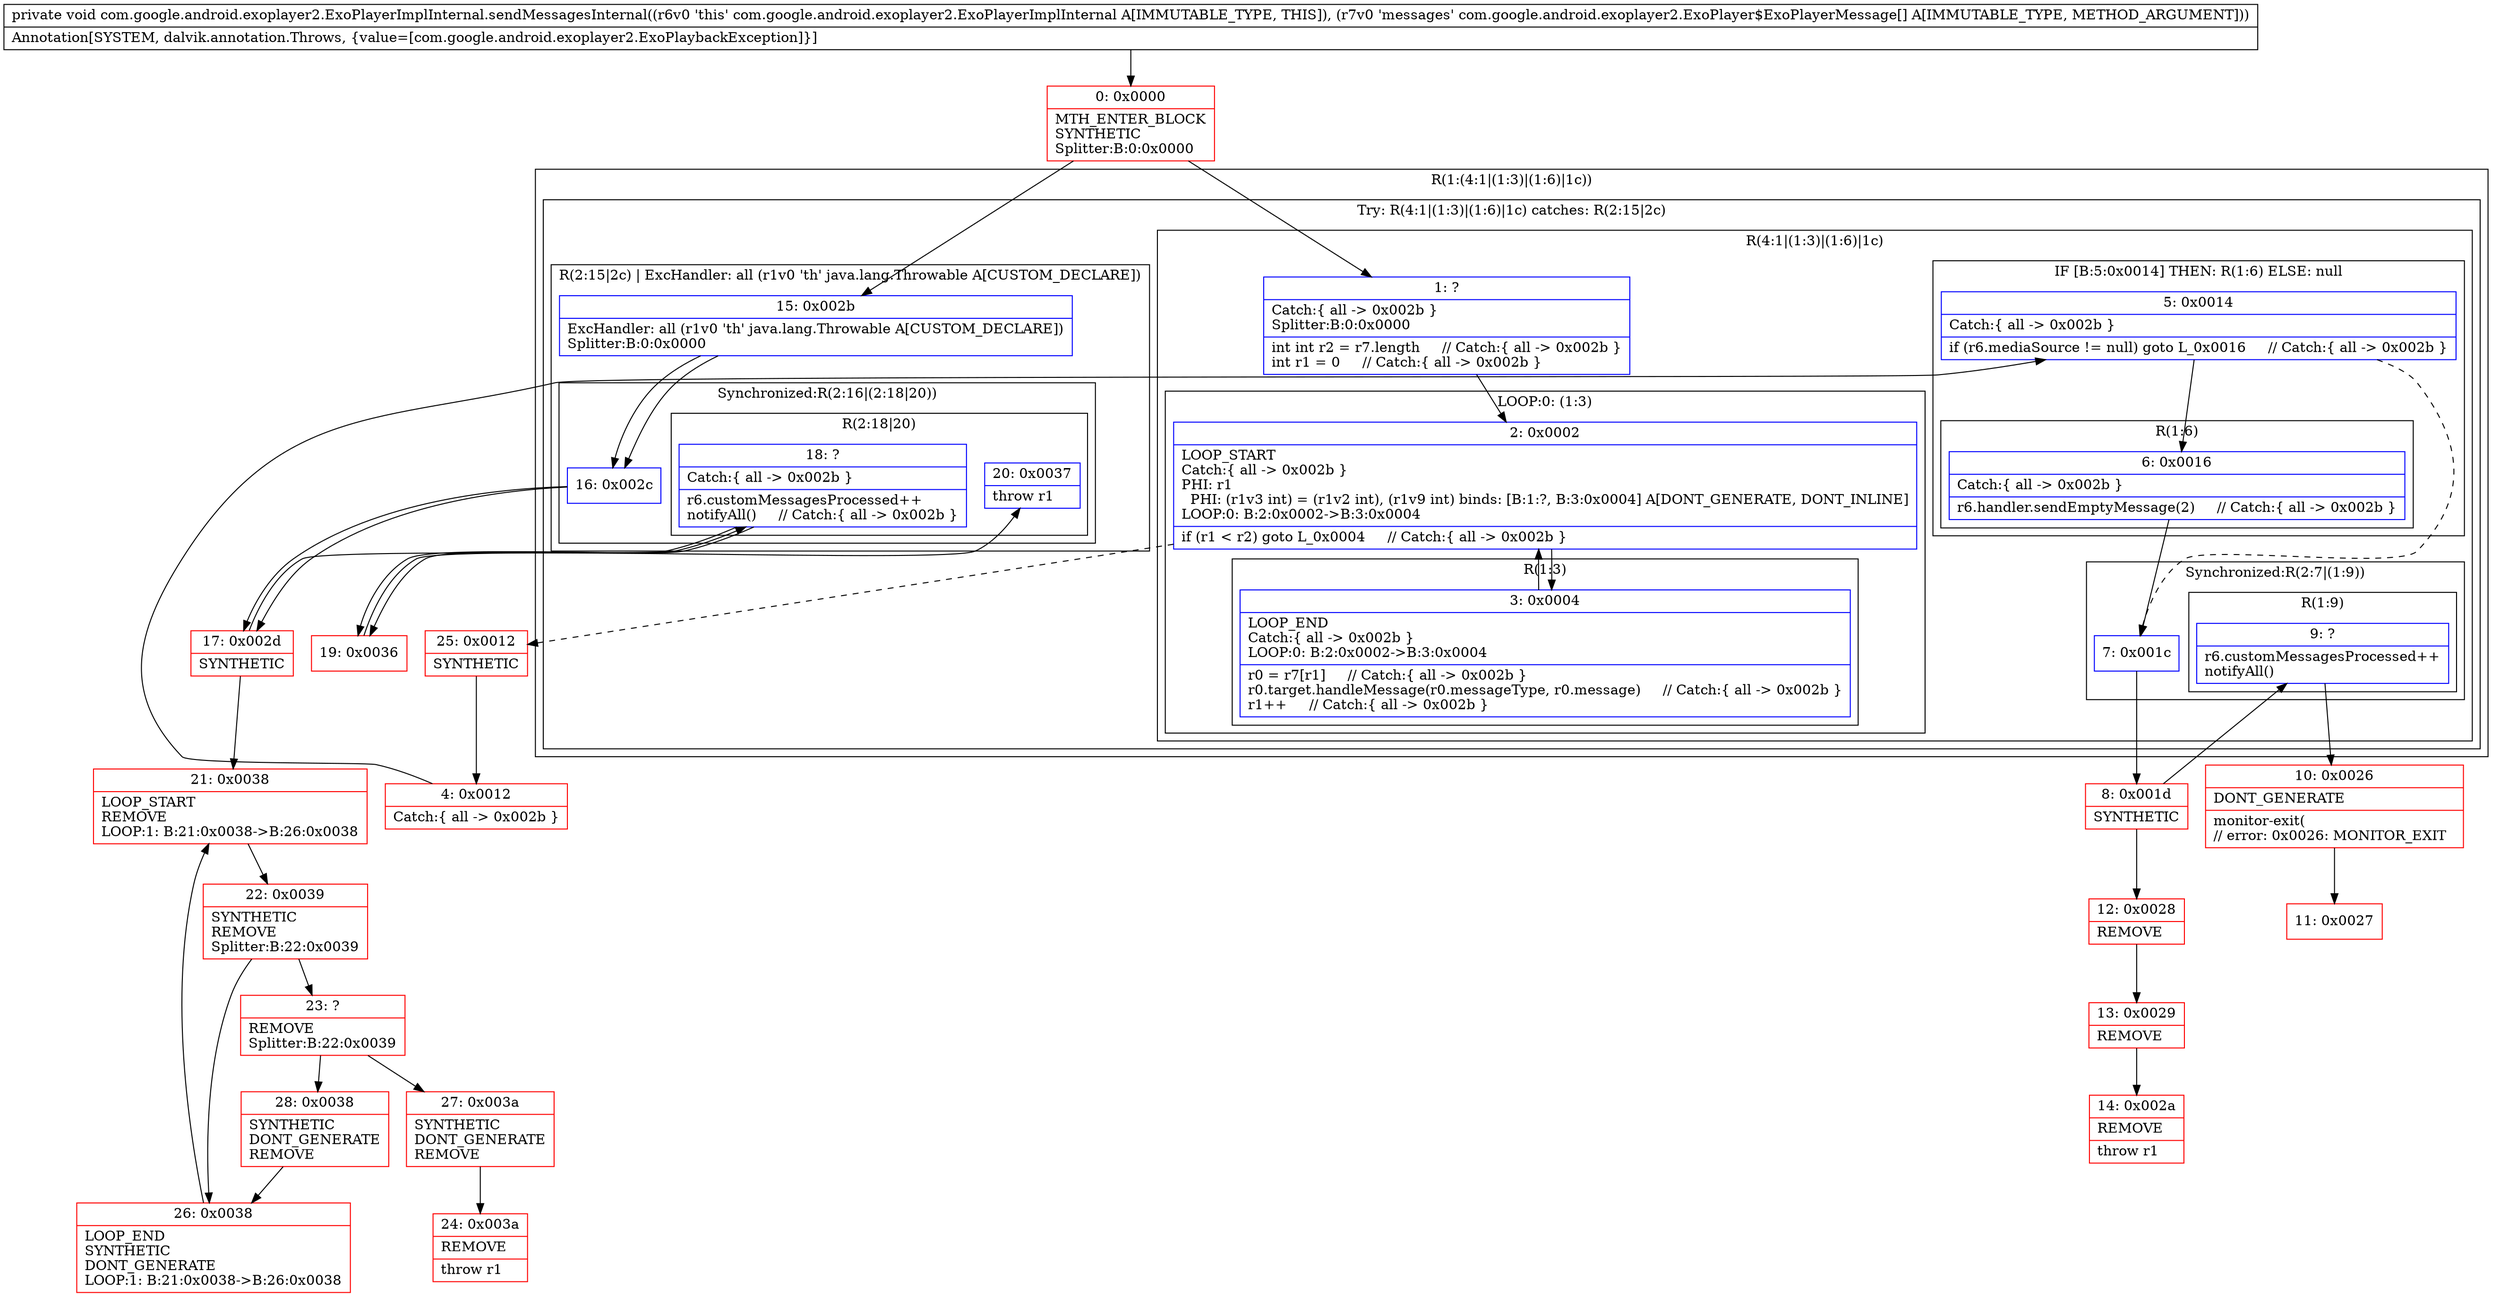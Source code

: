 digraph "CFG forcom.google.android.exoplayer2.ExoPlayerImplInternal.sendMessagesInternal([Lcom\/google\/android\/exoplayer2\/ExoPlayer$ExoPlayerMessage;)V" {
subgraph cluster_Region_1587221588 {
label = "R(1:(4:1|(1:3)|(1:6)|1c))";
node [shape=record,color=blue];
subgraph cluster_TryCatchRegion_1505163163 {
label = "Try: R(4:1|(1:3)|(1:6)|1c) catches: R(2:15|2c)";
node [shape=record,color=blue];
subgraph cluster_Region_1175008003 {
label = "R(4:1|(1:3)|(1:6)|1c)";
node [shape=record,color=blue];
Node_1 [shape=record,label="{1\:\ ?|Catch:\{ all \-\> 0x002b \}\lSplitter:B:0:0x0000\l|int int r2 = r7.length     \/\/ Catch:\{ all \-\> 0x002b \}\lint r1 = 0     \/\/ Catch:\{ all \-\> 0x002b \}\l}"];
subgraph cluster_LoopRegion_985076978 {
label = "LOOP:0: (1:3)";
node [shape=record,color=blue];
Node_2 [shape=record,label="{2\:\ 0x0002|LOOP_START\lCatch:\{ all \-\> 0x002b \}\lPHI: r1 \l  PHI: (r1v3 int) = (r1v2 int), (r1v9 int) binds: [B:1:?, B:3:0x0004] A[DONT_GENERATE, DONT_INLINE]\lLOOP:0: B:2:0x0002\-\>B:3:0x0004\l|if (r1 \< r2) goto L_0x0004     \/\/ Catch:\{ all \-\> 0x002b \}\l}"];
subgraph cluster_Region_196378122 {
label = "R(1:3)";
node [shape=record,color=blue];
Node_3 [shape=record,label="{3\:\ 0x0004|LOOP_END\lCatch:\{ all \-\> 0x002b \}\lLOOP:0: B:2:0x0002\-\>B:3:0x0004\l|r0 = r7[r1]     \/\/ Catch:\{ all \-\> 0x002b \}\lr0.target.handleMessage(r0.messageType, r0.message)     \/\/ Catch:\{ all \-\> 0x002b \}\lr1++     \/\/ Catch:\{ all \-\> 0x002b \}\l}"];
}
}
subgraph cluster_IfRegion_452468481 {
label = "IF [B:5:0x0014] THEN: R(1:6) ELSE: null";
node [shape=record,color=blue];
Node_5 [shape=record,label="{5\:\ 0x0014|Catch:\{ all \-\> 0x002b \}\l|if (r6.mediaSource != null) goto L_0x0016     \/\/ Catch:\{ all \-\> 0x002b \}\l}"];
subgraph cluster_Region_482841022 {
label = "R(1:6)";
node [shape=record,color=blue];
Node_6 [shape=record,label="{6\:\ 0x0016|Catch:\{ all \-\> 0x002b \}\l|r6.handler.sendEmptyMessage(2)     \/\/ Catch:\{ all \-\> 0x002b \}\l}"];
}
}
subgraph cluster_SynchronizedRegion_1923331986 {
label = "Synchronized:R(2:7|(1:9))";
node [shape=record,color=blue];
Node_7 [shape=record,label="{7\:\ 0x001c}"];
subgraph cluster_Region_1882271152 {
label = "R(1:9)";
node [shape=record,color=blue];
Node_9 [shape=record,label="{9\:\ ?|r6.customMessagesProcessed++\lnotifyAll()\l}"];
}
}
}
subgraph cluster_Region_720053408 {
label = "R(2:15|2c) | ExcHandler: all (r1v0 'th' java.lang.Throwable A[CUSTOM_DECLARE])\l";
node [shape=record,color=blue];
Node_15 [shape=record,label="{15\:\ 0x002b|ExcHandler: all (r1v0 'th' java.lang.Throwable A[CUSTOM_DECLARE])\lSplitter:B:0:0x0000\l}"];
subgraph cluster_SynchronizedRegion_176228898 {
label = "Synchronized:R(2:16|(2:18|20))";
node [shape=record,color=blue];
Node_16 [shape=record,label="{16\:\ 0x002c}"];
subgraph cluster_Region_1710306247 {
label = "R(2:18|20)";
node [shape=record,color=blue];
Node_18 [shape=record,label="{18\:\ ?|Catch:\{ all \-\> 0x002b \}\l|r6.customMessagesProcessed++\lnotifyAll()     \/\/ Catch:\{ all \-\> 0x002b \}\l}"];
Node_20 [shape=record,label="{20\:\ 0x0037|throw r1\l}"];
}
}
}
}
}
subgraph cluster_Region_720053408 {
label = "R(2:15|2c) | ExcHandler: all (r1v0 'th' java.lang.Throwable A[CUSTOM_DECLARE])\l";
node [shape=record,color=blue];
Node_15 [shape=record,label="{15\:\ 0x002b|ExcHandler: all (r1v0 'th' java.lang.Throwable A[CUSTOM_DECLARE])\lSplitter:B:0:0x0000\l}"];
subgraph cluster_SynchronizedRegion_176228898 {
label = "Synchronized:R(2:16|(2:18|20))";
node [shape=record,color=blue];
Node_16 [shape=record,label="{16\:\ 0x002c}"];
subgraph cluster_Region_1710306247 {
label = "R(2:18|20)";
node [shape=record,color=blue];
Node_18 [shape=record,label="{18\:\ ?|Catch:\{ all \-\> 0x002b \}\l|r6.customMessagesProcessed++\lnotifyAll()     \/\/ Catch:\{ all \-\> 0x002b \}\l}"];
Node_20 [shape=record,label="{20\:\ 0x0037|throw r1\l}"];
}
}
}
Node_0 [shape=record,color=red,label="{0\:\ 0x0000|MTH_ENTER_BLOCK\lSYNTHETIC\lSplitter:B:0:0x0000\l}"];
Node_4 [shape=record,color=red,label="{4\:\ 0x0012|Catch:\{ all \-\> 0x002b \}\l}"];
Node_8 [shape=record,color=red,label="{8\:\ 0x001d|SYNTHETIC\l}"];
Node_10 [shape=record,color=red,label="{10\:\ 0x0026|DONT_GENERATE\l|monitor\-exit(\l\/\/ error: 0x0026: MONITOR_EXIT  \l}"];
Node_11 [shape=record,color=red,label="{11\:\ 0x0027}"];
Node_12 [shape=record,color=red,label="{12\:\ 0x0028|REMOVE\l}"];
Node_13 [shape=record,color=red,label="{13\:\ 0x0029|REMOVE\l}"];
Node_14 [shape=record,color=red,label="{14\:\ 0x002a|REMOVE\l|throw r1\l}"];
Node_17 [shape=record,color=red,label="{17\:\ 0x002d|SYNTHETIC\l}"];
Node_19 [shape=record,color=red,label="{19\:\ 0x0036}"];
Node_21 [shape=record,color=red,label="{21\:\ 0x0038|LOOP_START\lREMOVE\lLOOP:1: B:21:0x0038\-\>B:26:0x0038\l}"];
Node_22 [shape=record,color=red,label="{22\:\ 0x0039|SYNTHETIC\lREMOVE\lSplitter:B:22:0x0039\l}"];
Node_23 [shape=record,color=red,label="{23\:\ ?|REMOVE\lSplitter:B:22:0x0039\l}"];
Node_24 [shape=record,color=red,label="{24\:\ 0x003a|REMOVE\l|throw r1\l}"];
Node_25 [shape=record,color=red,label="{25\:\ 0x0012|SYNTHETIC\l}"];
Node_26 [shape=record,color=red,label="{26\:\ 0x0038|LOOP_END\lSYNTHETIC\lDONT_GENERATE\lLOOP:1: B:21:0x0038\-\>B:26:0x0038\l}"];
Node_27 [shape=record,color=red,label="{27\:\ 0x003a|SYNTHETIC\lDONT_GENERATE\lREMOVE\l}"];
Node_28 [shape=record,color=red,label="{28\:\ 0x0038|SYNTHETIC\lDONT_GENERATE\lREMOVE\l}"];
MethodNode[shape=record,label="{private void com.google.android.exoplayer2.ExoPlayerImplInternal.sendMessagesInternal((r6v0 'this' com.google.android.exoplayer2.ExoPlayerImplInternal A[IMMUTABLE_TYPE, THIS]), (r7v0 'messages' com.google.android.exoplayer2.ExoPlayer$ExoPlayerMessage[] A[IMMUTABLE_TYPE, METHOD_ARGUMENT]))  | Annotation[SYSTEM, dalvik.annotation.Throws, \{value=[com.google.android.exoplayer2.ExoPlaybackException]\}]\l}"];
MethodNode -> Node_0;
Node_1 -> Node_2;
Node_2 -> Node_3;
Node_2 -> Node_25[style=dashed];
Node_3 -> Node_2;
Node_5 -> Node_6;
Node_5 -> Node_7[style=dashed];
Node_6 -> Node_7;
Node_7 -> Node_8;
Node_9 -> Node_10;
Node_15 -> Node_16;
Node_16 -> Node_17;
Node_18 -> Node_19;
Node_15 -> Node_16;
Node_16 -> Node_17;
Node_18 -> Node_19;
Node_0 -> Node_1;
Node_0 -> Node_15;
Node_4 -> Node_5;
Node_8 -> Node_9;
Node_8 -> Node_12;
Node_10 -> Node_11;
Node_12 -> Node_13;
Node_13 -> Node_14;
Node_17 -> Node_18;
Node_17 -> Node_21;
Node_19 -> Node_20;
Node_21 -> Node_22;
Node_22 -> Node_23;
Node_22 -> Node_26;
Node_23 -> Node_27;
Node_23 -> Node_28;
Node_25 -> Node_4;
Node_26 -> Node_21;
Node_27 -> Node_24;
Node_28 -> Node_26;
}

